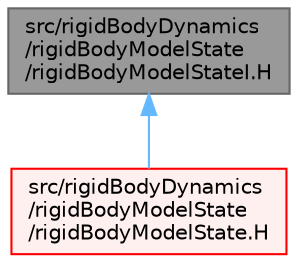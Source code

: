 digraph "src/rigidBodyDynamics/rigidBodyModelState/rigidBodyModelStateI.H"
{
 // LATEX_PDF_SIZE
  bgcolor="transparent";
  edge [fontname=Helvetica,fontsize=10,labelfontname=Helvetica,labelfontsize=10];
  node [fontname=Helvetica,fontsize=10,shape=box,height=0.2,width=0.4];
  Node1 [id="Node000001",label="src/rigidBodyDynamics\l/rigidBodyModelState\l/rigidBodyModelStateI.H",height=0.2,width=0.4,color="gray40", fillcolor="grey60", style="filled", fontcolor="black",tooltip=" "];
  Node1 -> Node2 [id="edge1_Node000001_Node000002",dir="back",color="steelblue1",style="solid",tooltip=" "];
  Node2 [id="Node000002",label="src/rigidBodyDynamics\l/rigidBodyModelState\l/rigidBodyModelState.H",height=0.2,width=0.4,color="red", fillcolor="#FFF0F0", style="filled",URL="$rigidBodyModelState_8H.html",tooltip=" "];
}
